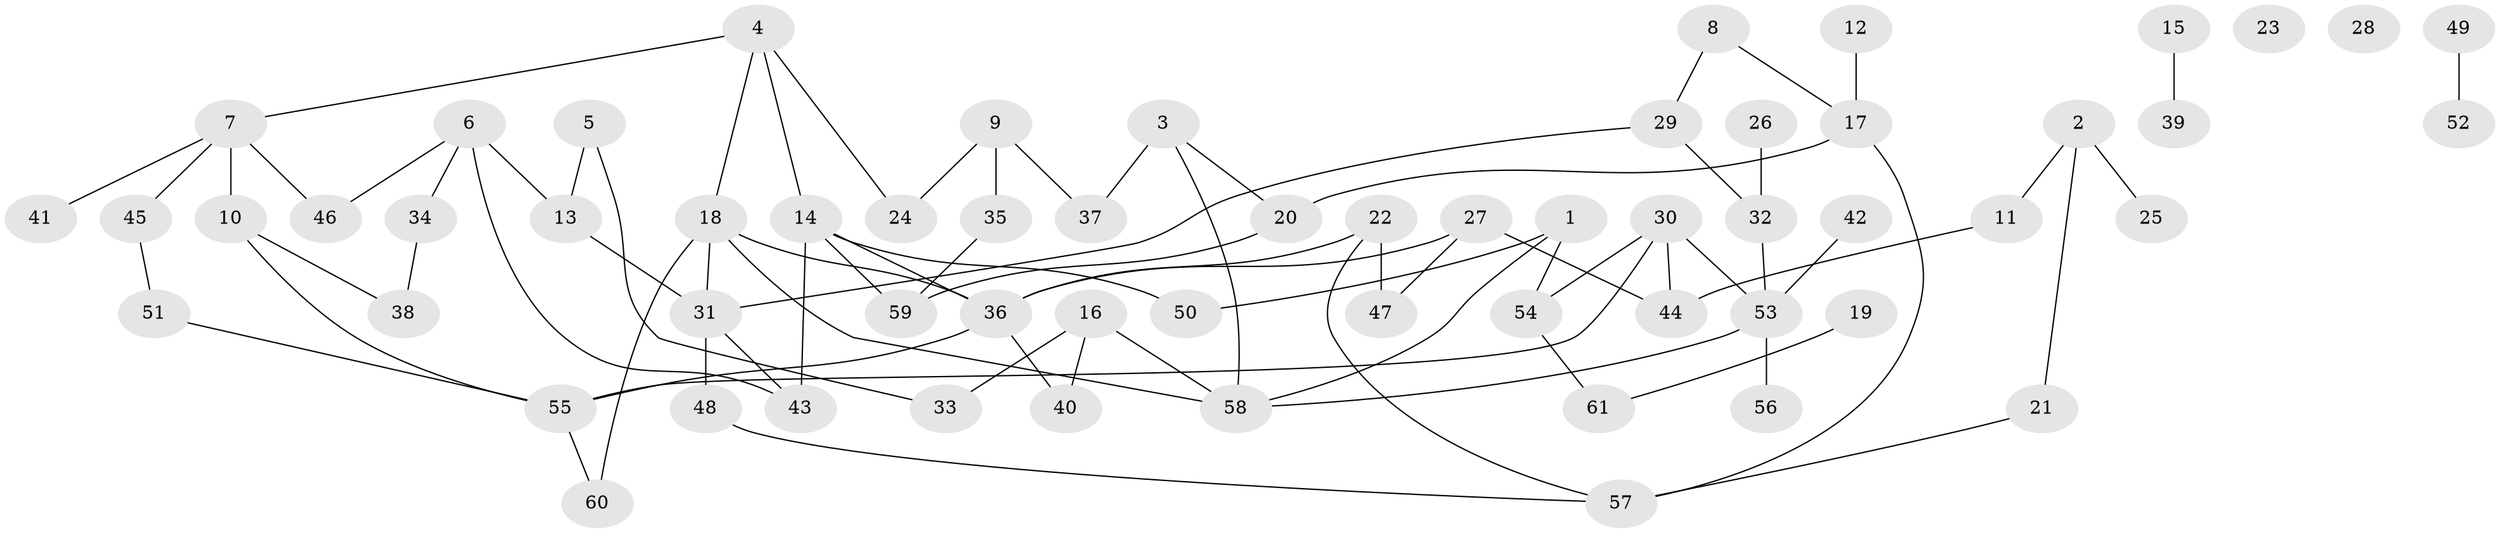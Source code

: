 // coarse degree distribution, {6: 0.09090909090909091, 1: 0.18181818181818182, 4: 0.21212121212121213, 3: 0.2727272727272727, 2: 0.15151515151515152, 7: 0.030303030303030304, 5: 0.06060606060606061}
// Generated by graph-tools (version 1.1) at 2025/35/03/04/25 23:35:49]
// undirected, 61 vertices, 79 edges
graph export_dot {
  node [color=gray90,style=filled];
  1;
  2;
  3;
  4;
  5;
  6;
  7;
  8;
  9;
  10;
  11;
  12;
  13;
  14;
  15;
  16;
  17;
  18;
  19;
  20;
  21;
  22;
  23;
  24;
  25;
  26;
  27;
  28;
  29;
  30;
  31;
  32;
  33;
  34;
  35;
  36;
  37;
  38;
  39;
  40;
  41;
  42;
  43;
  44;
  45;
  46;
  47;
  48;
  49;
  50;
  51;
  52;
  53;
  54;
  55;
  56;
  57;
  58;
  59;
  60;
  61;
  1 -- 50;
  1 -- 54;
  1 -- 58;
  2 -- 11;
  2 -- 21;
  2 -- 25;
  3 -- 20;
  3 -- 37;
  3 -- 58;
  4 -- 7;
  4 -- 14;
  4 -- 18;
  4 -- 24;
  5 -- 13;
  5 -- 33;
  6 -- 13;
  6 -- 34;
  6 -- 43;
  6 -- 46;
  7 -- 10;
  7 -- 41;
  7 -- 45;
  7 -- 46;
  8 -- 17;
  8 -- 29;
  9 -- 24;
  9 -- 35;
  9 -- 37;
  10 -- 38;
  10 -- 55;
  11 -- 44;
  12 -- 17;
  13 -- 31;
  14 -- 36;
  14 -- 43;
  14 -- 50;
  14 -- 59;
  15 -- 39;
  16 -- 33;
  16 -- 40;
  16 -- 58;
  17 -- 20;
  17 -- 57;
  18 -- 31;
  18 -- 36;
  18 -- 58;
  18 -- 60;
  19 -- 61;
  20 -- 59;
  21 -- 57;
  22 -- 36;
  22 -- 47;
  22 -- 57;
  26 -- 32;
  27 -- 36;
  27 -- 44;
  27 -- 47;
  29 -- 31;
  29 -- 32;
  30 -- 44;
  30 -- 53;
  30 -- 54;
  30 -- 55;
  31 -- 43;
  31 -- 48;
  32 -- 53;
  34 -- 38;
  35 -- 59;
  36 -- 40;
  36 -- 55;
  42 -- 53;
  45 -- 51;
  48 -- 57;
  49 -- 52;
  51 -- 55;
  53 -- 56;
  53 -- 58;
  54 -- 61;
  55 -- 60;
}
